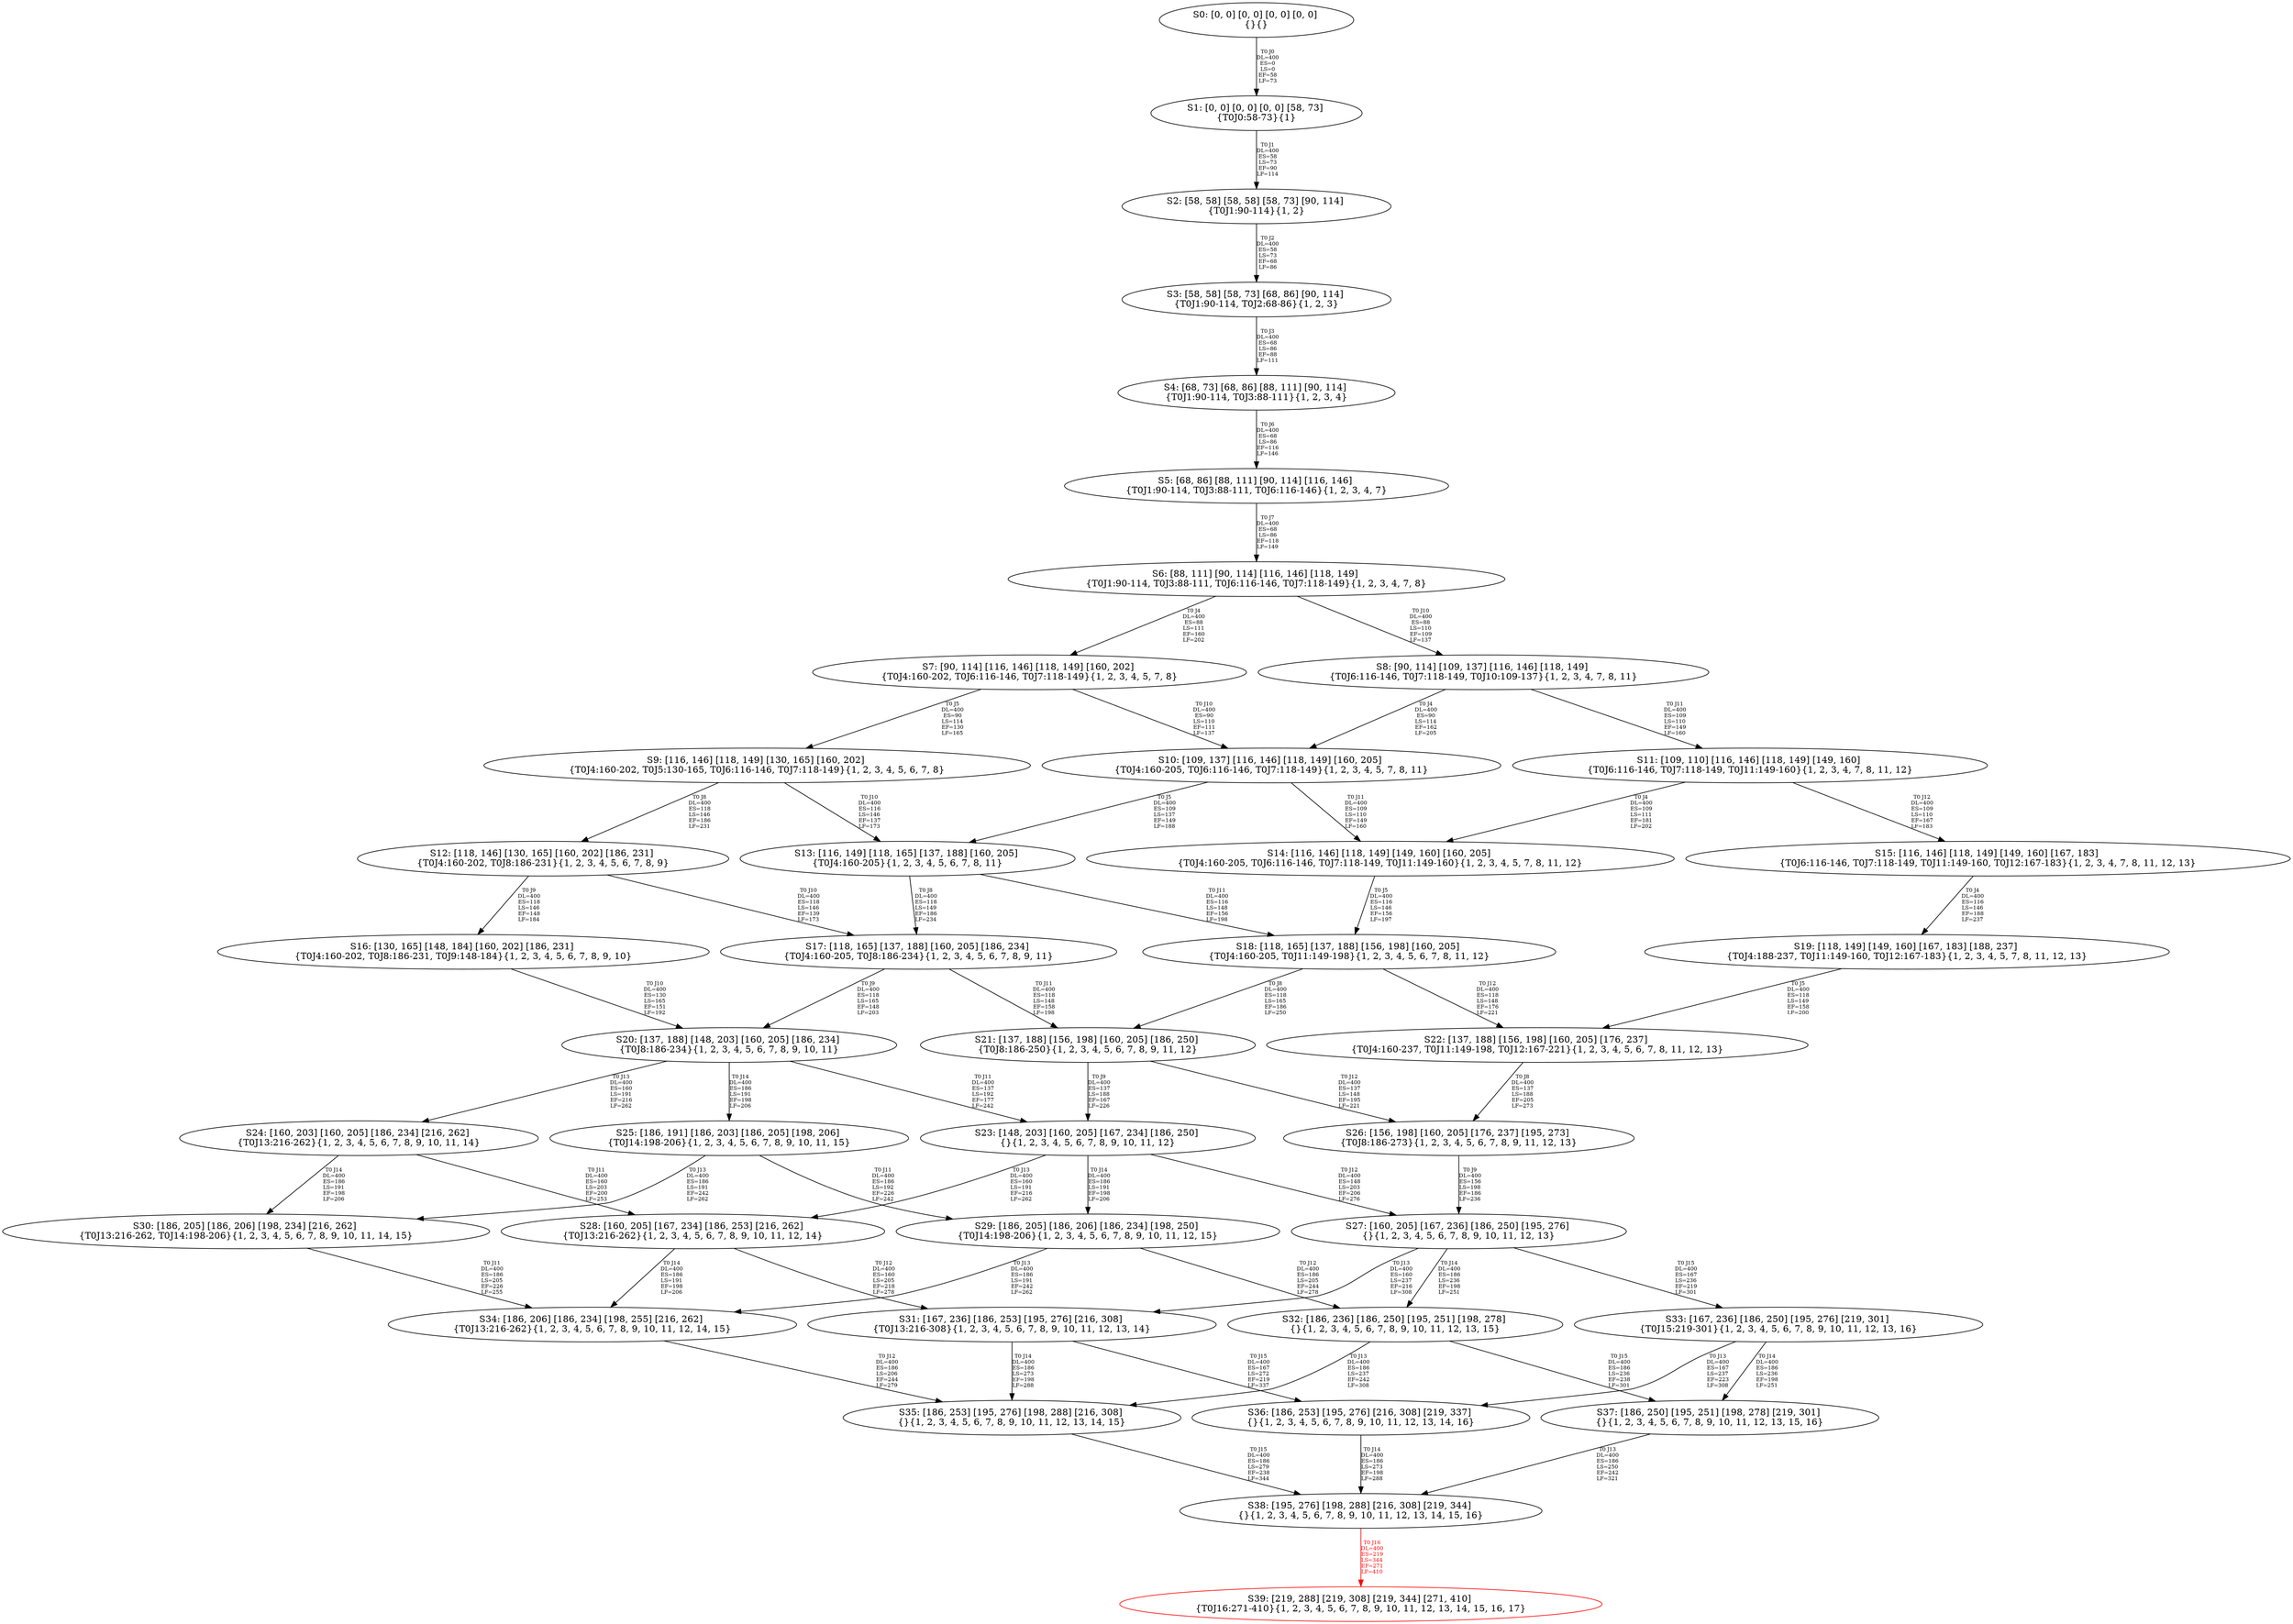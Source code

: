 digraph {
	S0[label="S0: [0, 0] [0, 0] [0, 0] [0, 0] \n{}{}"];
	S1[label="S1: [0, 0] [0, 0] [0, 0] [58, 73] \n{T0J0:58-73}{1}"];
	S2[label="S2: [58, 58] [58, 58] [58, 73] [90, 114] \n{T0J1:90-114}{1, 2}"];
	S3[label="S3: [58, 58] [58, 73] [68, 86] [90, 114] \n{T0J1:90-114, T0J2:68-86}{1, 2, 3}"];
	S4[label="S4: [68, 73] [68, 86] [88, 111] [90, 114] \n{T0J1:90-114, T0J3:88-111}{1, 2, 3, 4}"];
	S5[label="S5: [68, 86] [88, 111] [90, 114] [116, 146] \n{T0J1:90-114, T0J3:88-111, T0J6:116-146}{1, 2, 3, 4, 7}"];
	S6[label="S6: [88, 111] [90, 114] [116, 146] [118, 149] \n{T0J1:90-114, T0J3:88-111, T0J6:116-146, T0J7:118-149}{1, 2, 3, 4, 7, 8}"];
	S7[label="S7: [90, 114] [116, 146] [118, 149] [160, 202] \n{T0J4:160-202, T0J6:116-146, T0J7:118-149}{1, 2, 3, 4, 5, 7, 8}"];
	S8[label="S8: [90, 114] [109, 137] [116, 146] [118, 149] \n{T0J6:116-146, T0J7:118-149, T0J10:109-137}{1, 2, 3, 4, 7, 8, 11}"];
	S9[label="S9: [116, 146] [118, 149] [130, 165] [160, 202] \n{T0J4:160-202, T0J5:130-165, T0J6:116-146, T0J7:118-149}{1, 2, 3, 4, 5, 6, 7, 8}"];
	S10[label="S10: [109, 137] [116, 146] [118, 149] [160, 205] \n{T0J4:160-205, T0J6:116-146, T0J7:118-149}{1, 2, 3, 4, 5, 7, 8, 11}"];
	S11[label="S11: [109, 110] [116, 146] [118, 149] [149, 160] \n{T0J6:116-146, T0J7:118-149, T0J11:149-160}{1, 2, 3, 4, 7, 8, 11, 12}"];
	S12[label="S12: [118, 146] [130, 165] [160, 202] [186, 231] \n{T0J4:160-202, T0J8:186-231}{1, 2, 3, 4, 5, 6, 7, 8, 9}"];
	S13[label="S13: [116, 149] [118, 165] [137, 188] [160, 205] \n{T0J4:160-205}{1, 2, 3, 4, 5, 6, 7, 8, 11}"];
	S14[label="S14: [116, 146] [118, 149] [149, 160] [160, 205] \n{T0J4:160-205, T0J6:116-146, T0J7:118-149, T0J11:149-160}{1, 2, 3, 4, 5, 7, 8, 11, 12}"];
	S15[label="S15: [116, 146] [118, 149] [149, 160] [167, 183] \n{T0J6:116-146, T0J7:118-149, T0J11:149-160, T0J12:167-183}{1, 2, 3, 4, 7, 8, 11, 12, 13}"];
	S16[label="S16: [130, 165] [148, 184] [160, 202] [186, 231] \n{T0J4:160-202, T0J8:186-231, T0J9:148-184}{1, 2, 3, 4, 5, 6, 7, 8, 9, 10}"];
	S17[label="S17: [118, 165] [137, 188] [160, 205] [186, 234] \n{T0J4:160-205, T0J8:186-234}{1, 2, 3, 4, 5, 6, 7, 8, 9, 11}"];
	S18[label="S18: [118, 165] [137, 188] [156, 198] [160, 205] \n{T0J4:160-205, T0J11:149-198}{1, 2, 3, 4, 5, 6, 7, 8, 11, 12}"];
	S19[label="S19: [118, 149] [149, 160] [167, 183] [188, 237] \n{T0J4:188-237, T0J11:149-160, T0J12:167-183}{1, 2, 3, 4, 5, 7, 8, 11, 12, 13}"];
	S20[label="S20: [137, 188] [148, 203] [160, 205] [186, 234] \n{T0J8:186-234}{1, 2, 3, 4, 5, 6, 7, 8, 9, 10, 11}"];
	S21[label="S21: [137, 188] [156, 198] [160, 205] [186, 250] \n{T0J8:186-250}{1, 2, 3, 4, 5, 6, 7, 8, 9, 11, 12}"];
	S22[label="S22: [137, 188] [156, 198] [160, 205] [176, 237] \n{T0J4:160-237, T0J11:149-198, T0J12:167-221}{1, 2, 3, 4, 5, 6, 7, 8, 11, 12, 13}"];
	S23[label="S23: [148, 203] [160, 205] [167, 234] [186, 250] \n{}{1, 2, 3, 4, 5, 6, 7, 8, 9, 10, 11, 12}"];
	S24[label="S24: [160, 203] [160, 205] [186, 234] [216, 262] \n{T0J13:216-262}{1, 2, 3, 4, 5, 6, 7, 8, 9, 10, 11, 14}"];
	S25[label="S25: [186, 191] [186, 203] [186, 205] [198, 206] \n{T0J14:198-206}{1, 2, 3, 4, 5, 6, 7, 8, 9, 10, 11, 15}"];
	S26[label="S26: [156, 198] [160, 205] [176, 237] [195, 273] \n{T0J8:186-273}{1, 2, 3, 4, 5, 6, 7, 8, 9, 11, 12, 13}"];
	S27[label="S27: [160, 205] [167, 236] [186, 250] [195, 276] \n{}{1, 2, 3, 4, 5, 6, 7, 8, 9, 10, 11, 12, 13}"];
	S28[label="S28: [160, 205] [167, 234] [186, 253] [216, 262] \n{T0J13:216-262}{1, 2, 3, 4, 5, 6, 7, 8, 9, 10, 11, 12, 14}"];
	S29[label="S29: [186, 205] [186, 206] [186, 234] [198, 250] \n{T0J14:198-206}{1, 2, 3, 4, 5, 6, 7, 8, 9, 10, 11, 12, 15}"];
	S30[label="S30: [186, 205] [186, 206] [198, 234] [216, 262] \n{T0J13:216-262, T0J14:198-206}{1, 2, 3, 4, 5, 6, 7, 8, 9, 10, 11, 14, 15}"];
	S31[label="S31: [167, 236] [186, 253] [195, 276] [216, 308] \n{T0J13:216-308}{1, 2, 3, 4, 5, 6, 7, 8, 9, 10, 11, 12, 13, 14}"];
	S32[label="S32: [186, 236] [186, 250] [195, 251] [198, 278] \n{}{1, 2, 3, 4, 5, 6, 7, 8, 9, 10, 11, 12, 13, 15}"];
	S33[label="S33: [167, 236] [186, 250] [195, 276] [219, 301] \n{T0J15:219-301}{1, 2, 3, 4, 5, 6, 7, 8, 9, 10, 11, 12, 13, 16}"];
	S34[label="S34: [186, 206] [186, 234] [198, 255] [216, 262] \n{T0J13:216-262}{1, 2, 3, 4, 5, 6, 7, 8, 9, 10, 11, 12, 14, 15}"];
	S35[label="S35: [186, 253] [195, 276] [198, 288] [216, 308] \n{}{1, 2, 3, 4, 5, 6, 7, 8, 9, 10, 11, 12, 13, 14, 15}"];
	S36[label="S36: [186, 253] [195, 276] [216, 308] [219, 337] \n{}{1, 2, 3, 4, 5, 6, 7, 8, 9, 10, 11, 12, 13, 14, 16}"];
	S37[label="S37: [186, 250] [195, 251] [198, 278] [219, 301] \n{}{1, 2, 3, 4, 5, 6, 7, 8, 9, 10, 11, 12, 13, 15, 16}"];
	S38[label="S38: [195, 276] [198, 288] [216, 308] [219, 344] \n{}{1, 2, 3, 4, 5, 6, 7, 8, 9, 10, 11, 12, 13, 14, 15, 16}"];
	S39[label="S39: [219, 288] [219, 308] [219, 344] [271, 410] \n{T0J16:271-410}{1, 2, 3, 4, 5, 6, 7, 8, 9, 10, 11, 12, 13, 14, 15, 16, 17}"];
	S0 -> S1[label="T0 J0\nDL=400\nES=0\nLS=0\nEF=58\nLF=73",fontsize=8];
	S1 -> S2[label="T0 J1\nDL=400\nES=58\nLS=73\nEF=90\nLF=114",fontsize=8];
	S2 -> S3[label="T0 J2\nDL=400\nES=58\nLS=73\nEF=68\nLF=86",fontsize=8];
	S3 -> S4[label="T0 J3\nDL=400\nES=68\nLS=86\nEF=88\nLF=111",fontsize=8];
	S4 -> S5[label="T0 J6\nDL=400\nES=68\nLS=86\nEF=116\nLF=146",fontsize=8];
	S5 -> S6[label="T0 J7\nDL=400\nES=68\nLS=86\nEF=118\nLF=149",fontsize=8];
	S6 -> S7[label="T0 J4\nDL=400\nES=88\nLS=111\nEF=160\nLF=202",fontsize=8];
	S6 -> S8[label="T0 J10\nDL=400\nES=88\nLS=110\nEF=109\nLF=137",fontsize=8];
	S7 -> S9[label="T0 J5\nDL=400\nES=90\nLS=114\nEF=130\nLF=165",fontsize=8];
	S7 -> S10[label="T0 J10\nDL=400\nES=90\nLS=110\nEF=111\nLF=137",fontsize=8];
	S8 -> S10[label="T0 J4\nDL=400\nES=90\nLS=114\nEF=162\nLF=205",fontsize=8];
	S8 -> S11[label="T0 J11\nDL=400\nES=109\nLS=110\nEF=149\nLF=160",fontsize=8];
	S9 -> S12[label="T0 J8\nDL=400\nES=118\nLS=146\nEF=186\nLF=231",fontsize=8];
	S9 -> S13[label="T0 J10\nDL=400\nES=116\nLS=146\nEF=137\nLF=173",fontsize=8];
	S10 -> S13[label="T0 J5\nDL=400\nES=109\nLS=137\nEF=149\nLF=188",fontsize=8];
	S10 -> S14[label="T0 J11\nDL=400\nES=109\nLS=110\nEF=149\nLF=160",fontsize=8];
	S11 -> S14[label="T0 J4\nDL=400\nES=109\nLS=111\nEF=181\nLF=202",fontsize=8];
	S11 -> S15[label="T0 J12\nDL=400\nES=109\nLS=110\nEF=167\nLF=183",fontsize=8];
	S12 -> S16[label="T0 J9\nDL=400\nES=118\nLS=146\nEF=148\nLF=184",fontsize=8];
	S12 -> S17[label="T0 J10\nDL=400\nES=118\nLS=146\nEF=139\nLF=173",fontsize=8];
	S13 -> S17[label="T0 J8\nDL=400\nES=118\nLS=149\nEF=186\nLF=234",fontsize=8];
	S13 -> S18[label="T0 J11\nDL=400\nES=116\nLS=148\nEF=156\nLF=198",fontsize=8];
	S14 -> S18[label="T0 J5\nDL=400\nES=116\nLS=146\nEF=156\nLF=197",fontsize=8];
	S15 -> S19[label="T0 J4\nDL=400\nES=116\nLS=146\nEF=188\nLF=237",fontsize=8];
	S16 -> S20[label="T0 J10\nDL=400\nES=130\nLS=165\nEF=151\nLF=192",fontsize=8];
	S17 -> S20[label="T0 J9\nDL=400\nES=118\nLS=165\nEF=148\nLF=203",fontsize=8];
	S17 -> S21[label="T0 J11\nDL=400\nES=118\nLS=148\nEF=158\nLF=198",fontsize=8];
	S18 -> S21[label="T0 J8\nDL=400\nES=118\nLS=165\nEF=186\nLF=250",fontsize=8];
	S18 -> S22[label="T0 J12\nDL=400\nES=118\nLS=148\nEF=176\nLF=221",fontsize=8];
	S19 -> S22[label="T0 J5\nDL=400\nES=118\nLS=149\nEF=158\nLF=200",fontsize=8];
	S20 -> S23[label="T0 J11\nDL=400\nES=137\nLS=192\nEF=177\nLF=242",fontsize=8];
	S20 -> S24[label="T0 J13\nDL=400\nES=160\nLS=191\nEF=216\nLF=262",fontsize=8];
	S20 -> S25[label="T0 J14\nDL=400\nES=186\nLS=191\nEF=198\nLF=206",fontsize=8];
	S21 -> S23[label="T0 J9\nDL=400\nES=137\nLS=188\nEF=167\nLF=226",fontsize=8];
	S21 -> S26[label="T0 J12\nDL=400\nES=137\nLS=148\nEF=195\nLF=221",fontsize=8];
	S22 -> S26[label="T0 J8\nDL=400\nES=137\nLS=188\nEF=205\nLF=273",fontsize=8];
	S23 -> S27[label="T0 J12\nDL=400\nES=148\nLS=203\nEF=206\nLF=276",fontsize=8];
	S23 -> S28[label="T0 J13\nDL=400\nES=160\nLS=191\nEF=216\nLF=262",fontsize=8];
	S23 -> S29[label="T0 J14\nDL=400\nES=186\nLS=191\nEF=198\nLF=206",fontsize=8];
	S24 -> S28[label="T0 J11\nDL=400\nES=160\nLS=203\nEF=200\nLF=253",fontsize=8];
	S24 -> S30[label="T0 J14\nDL=400\nES=186\nLS=191\nEF=198\nLF=206",fontsize=8];
	S25 -> S29[label="T0 J11\nDL=400\nES=186\nLS=192\nEF=226\nLF=242",fontsize=8];
	S25 -> S30[label="T0 J13\nDL=400\nES=186\nLS=191\nEF=242\nLF=262",fontsize=8];
	S26 -> S27[label="T0 J9\nDL=400\nES=156\nLS=198\nEF=186\nLF=236",fontsize=8];
	S27 -> S31[label="T0 J13\nDL=400\nES=160\nLS=237\nEF=216\nLF=308",fontsize=8];
	S27 -> S32[label="T0 J14\nDL=400\nES=186\nLS=236\nEF=198\nLF=251",fontsize=8];
	S27 -> S33[label="T0 J15\nDL=400\nES=167\nLS=236\nEF=219\nLF=301",fontsize=8];
	S28 -> S31[label="T0 J12\nDL=400\nES=160\nLS=205\nEF=218\nLF=278",fontsize=8];
	S28 -> S34[label="T0 J14\nDL=400\nES=186\nLS=191\nEF=198\nLF=206",fontsize=8];
	S29 -> S32[label="T0 J12\nDL=400\nES=186\nLS=205\nEF=244\nLF=278",fontsize=8];
	S29 -> S34[label="T0 J13\nDL=400\nES=186\nLS=191\nEF=242\nLF=262",fontsize=8];
	S30 -> S34[label="T0 J11\nDL=400\nES=186\nLS=205\nEF=226\nLF=255",fontsize=8];
	S31 -> S35[label="T0 J14\nDL=400\nES=186\nLS=273\nEF=198\nLF=288",fontsize=8];
	S31 -> S36[label="T0 J15\nDL=400\nES=167\nLS=272\nEF=219\nLF=337",fontsize=8];
	S32 -> S35[label="T0 J13\nDL=400\nES=186\nLS=237\nEF=242\nLF=308",fontsize=8];
	S32 -> S37[label="T0 J15\nDL=400\nES=186\nLS=236\nEF=238\nLF=301",fontsize=8];
	S33 -> S36[label="T0 J13\nDL=400\nES=167\nLS=237\nEF=223\nLF=308",fontsize=8];
	S33 -> S37[label="T0 J14\nDL=400\nES=186\nLS=236\nEF=198\nLF=251",fontsize=8];
	S34 -> S35[label="T0 J12\nDL=400\nES=186\nLS=206\nEF=244\nLF=279",fontsize=8];
	S35 -> S38[label="T0 J15\nDL=400\nES=186\nLS=279\nEF=238\nLF=344",fontsize=8];
	S36 -> S38[label="T0 J14\nDL=400\nES=186\nLS=273\nEF=198\nLF=288",fontsize=8];
	S37 -> S38[label="T0 J13\nDL=400\nES=186\nLS=250\nEF=242\nLF=321",fontsize=8];
	S38 -> S39[label="T0 J16\nDL=400\nES=219\nLS=344\nEF=271\nLF=410",color=Red,fontcolor=Red,fontsize=8];
S39[color=Red];
}
